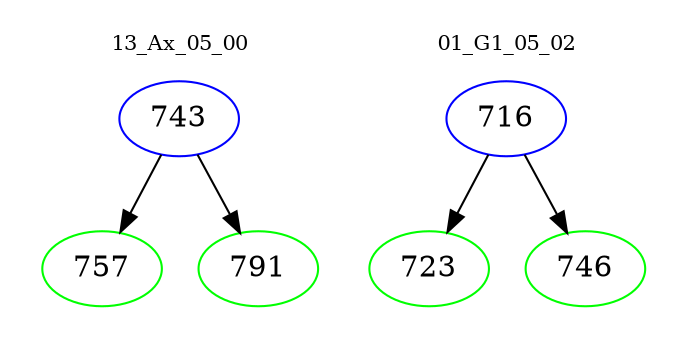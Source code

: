 digraph{
subgraph cluster_0 {
color = white
label = "13_Ax_05_00";
fontsize=10;
T0_743 [label="743", color="blue"]
T0_743 -> T0_757 [color="black"]
T0_757 [label="757", color="green"]
T0_743 -> T0_791 [color="black"]
T0_791 [label="791", color="green"]
}
subgraph cluster_1 {
color = white
label = "01_G1_05_02";
fontsize=10;
T1_716 [label="716", color="blue"]
T1_716 -> T1_723 [color="black"]
T1_723 [label="723", color="green"]
T1_716 -> T1_746 [color="black"]
T1_746 [label="746", color="green"]
}
}
